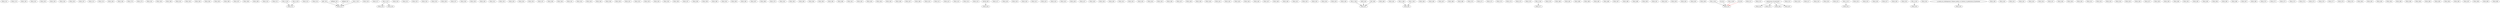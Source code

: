 digraph G {
    POLS_101;
    POLS_110;
    POLS_195;
    POLS_201;
    POLS_202;
    POLS_203;
    POLS_204;
    POLS_205;
    POLS_207;
    POLS_212;
    POLS_213;
    POLS_246;
    POLS_249;
    POLS_270;
    POLS_273;
    POLS_281;
    POLS_295;
    POLS_299;
    POLS_301;
    POLS_302;
    POLS_303;
    POLS_304;
    POLS_305;
    POLS_306;
    POLS_307;
    POLS_308;
    POLS_309;
    POLS_310;
    POLS_311;
    edge [color=black];
    POL_S_318 -> POLS_312;
    POL_S_319 -> POLS_312;
    POLS_313;
    POLS_314;
    edge [color=black];
    AES_150 -> POLS_315;
    AFRAM_150 -> POLS_315;
    AFRAM_201 -> POLS_315;
    POL_S_201 -> POLS_315;
    POLS_316;
    POLS_317;
    edge [color=black];
    POL_S_312 -> POLS_318;
    edge [color=black];
    POL_S_312 -> POLS_319;
    POLS_320;
    POLS_321;
    POLS_322;
    POLS_324;
    POLS_325;
    POLS_326;
    POLS_327;
    POLS_328;
    POLS_329;
    POLS_330;
    POLS_331;
    POLS_332;
    POLS_333;
    POLS_334;
    POLS_335;
    POLS_337;
    POLS_338;
    POLS_340;
    POLS_341;
    POLS_342;
    POLS_343;
    POLS_346;
    POLS_348;
    POLS_350;
    POLS_351;
    POLS_352;
    POLS_353;
    POLS_354;
    POLS_355;
    POLS_356;
    POLS_357;
    POLS_358;
    POLS_359;
    POLS_360;
    POLS_361;
    POLS_363;
    POLS_365;
    POLS_367;
    POLS_368;
    POLS_370;
    POLS_381;
    POLS_382;
    POLS_383;
    POLS_384;
    POLS_385;
    POLS_395;
    POLS_398;
    POLS_401;
    POLS_402;
    POLS_403;
    POLS_404;
    POLS_405;
    POLS_406;
    POLS_407;
    POLS_409;
    POLS_410;
    POLS_411;
    POLS_412;
    POLS_413;
    POLS_414;
    POLS_415;
    edge [color=black];
    ECON_300 -> POLS_416;
    POLS_417;
    POLS_418;
    POLS_419;
    POLS_420;
    POLS_421;
    POLS_422;
    POLS_424;
    POLS_425;
    POLS_426;
    POLS_427;
    POLS_428;
    POLS_429;
    POLS_430;
    POLS_431;
    POLS_432;
    POLS_433;
    POLS_434;
    POLS_435;
    POLS_436;
    POLS_437;
    POLS_438;
    POLS_439;
    POLS_440;
    POLS_441;
    POLS_442;
    POLS_443;
    POLS_444;
    POLS_445;
    POLS_447;
    POLS_448;
    POLS_449;
    POLS_451;
    POLS_452;
    POLS_453;
    POLS_454;
    POLS_455;
    POLS_456;
    edge [color=black];
    POL_S_249 -> POLS_457;
    HIST_249 -> POLS_457;
    SOC_266 -> POLS_457;
    POLS_460;
    POLS_461;
    edge [color=black];
    POL_S_360 -> POLS_462;
    POL_S_361 -> POLS_462;
    POLS_464;
    POLS_465;
    POLS_467;
    POLS_468;
    POLS_469;
    POLS_470;
    POLS_471;
    POLS_472;
    POLS_473;
    POLS_474;
    POLS_475;
    POLS_476;
    edge [color=black];
    POL_S_204 -> POLS_477;
    POLS_479;
    POLS_480;
    POLS_481;
    POLS_488;
    POLS_489;
    POLS_495;
    POLS_496;
    POLS_497;
    POLS_498;
    POLS_499;
    POLS_500;
    POLS_501;
    POLS_502;
    POLS_503;
    POLS_504;
    POLS_505;
    POLS_509;
    edge [color=black];
    POL_S_501 -> POLS_510;
    SS_501 -> POLS_510;
    edge [color=red];
    POL_S_503 -> POLS_510;
    SS_503 -> POLS_510;
    POLS_511;
    POLS_513;
    edge [color=black];
    permission_of_instructor -> POLS_514;
    POLS_515;
    POLS_516;
    POLS_517;
    POLS_519;
    POLS_520;
    POLS_521;
    edge [color=black];
    POL_S_521 -> POLS_522;
    POLS_524;
    POLS_525;
    POLS_526;
    POLS_527;
    POLS_530;
    POLS_532;
    edge [color=black];
    POL_S_532 -> POLS_533;
    POLS_534;
    edge [color=black];
    a_course_on_contemporary_Chinese_politics_or_history_or_permission_of_instructor -> POLS_535;
    edge [color=black];
    permission_of_instructor -> POLS_537;
    POLS_538;
    edge [color=black];
    permission_of_instructor -> POLS_539;
    POLS_540;
    POLS_541;
    POLS_542;
    POLS_543;
    POLS_544;
    POLS_547;
    POLS_548;
    POLS_549;
    POLS_550;
    POLS_551;
    POLS_552;
    POLS_553;
    POLS_554;
    POLS_555;
    POLS_556;
    POLS_557;
    POLS_558;
    POLS_559;
    POLS_560;
    POLS_561;
    POLS_562;
    POLS_563;
    POLS_564;
    POLS_565;
    POLS_566;
    POLS_567;
    POLS_569;
    POLS_570;
    POLS_571;
    POLS_572;
    POLS_573;
    POLS_574;
    POLS_575;
    POLS_576;
    POLS_577;
    POLS_578;
    POLS_579;
    POLS_580;
    POLS_582;
    POLS_583;
    POLS_584;
    POLS_586;
    edge [color=black];
    permission_of_instructor -> POLS_587;
    POLS_588;
    POLS_589;
    POLS_590;
    POLS_593;
    POLS_594;
    POLS_595;
    POLS_597;
    POLS_598;
    POLS_600;
    POLS_800;
}
